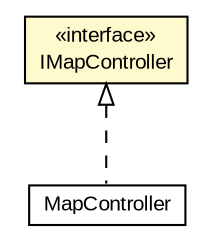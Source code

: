 #!/usr/local/bin/dot
#
# Class diagram 
# Generated by UMLGraph version R5_6-24-gf6e263 (http://www.umlgraph.org/)
#

digraph G {
	edge [fontname="arial",fontsize=10,labelfontname="arial",labelfontsize=10];
	node [fontname="arial",fontsize=10,shape=plaintext];
	nodesep=0.25;
	ranksep=0.5;
	// org.osmdroid.api.IMapController
	c11544 [label=<<table title="org.osmdroid.api.IMapController" border="0" cellborder="1" cellspacing="0" cellpadding="2" port="p" bgcolor="lemonChiffon" href="./IMapController.html">
		<tr><td><table border="0" cellspacing="0" cellpadding="1">
<tr><td align="center" balign="center"> &#171;interface&#187; </td></tr>
<tr><td align="center" balign="center"> IMapController </td></tr>
		</table></td></tr>
		</table>>, URL="./IMapController.html", fontname="arial", fontcolor="black", fontsize=10.0];
	// org.osmdroid.views.MapController
	c11643 [label=<<table title="org.osmdroid.views.MapController" border="0" cellborder="1" cellspacing="0" cellpadding="2" port="p" href="../views/MapController.html">
		<tr><td><table border="0" cellspacing="0" cellpadding="1">
<tr><td align="center" balign="center"> MapController </td></tr>
		</table></td></tr>
		</table>>, URL="../views/MapController.html", fontname="arial", fontcolor="black", fontsize=10.0];
	//org.osmdroid.views.MapController implements org.osmdroid.api.IMapController
	c11544:p -> c11643:p [dir=back,arrowtail=empty,style=dashed];
}

